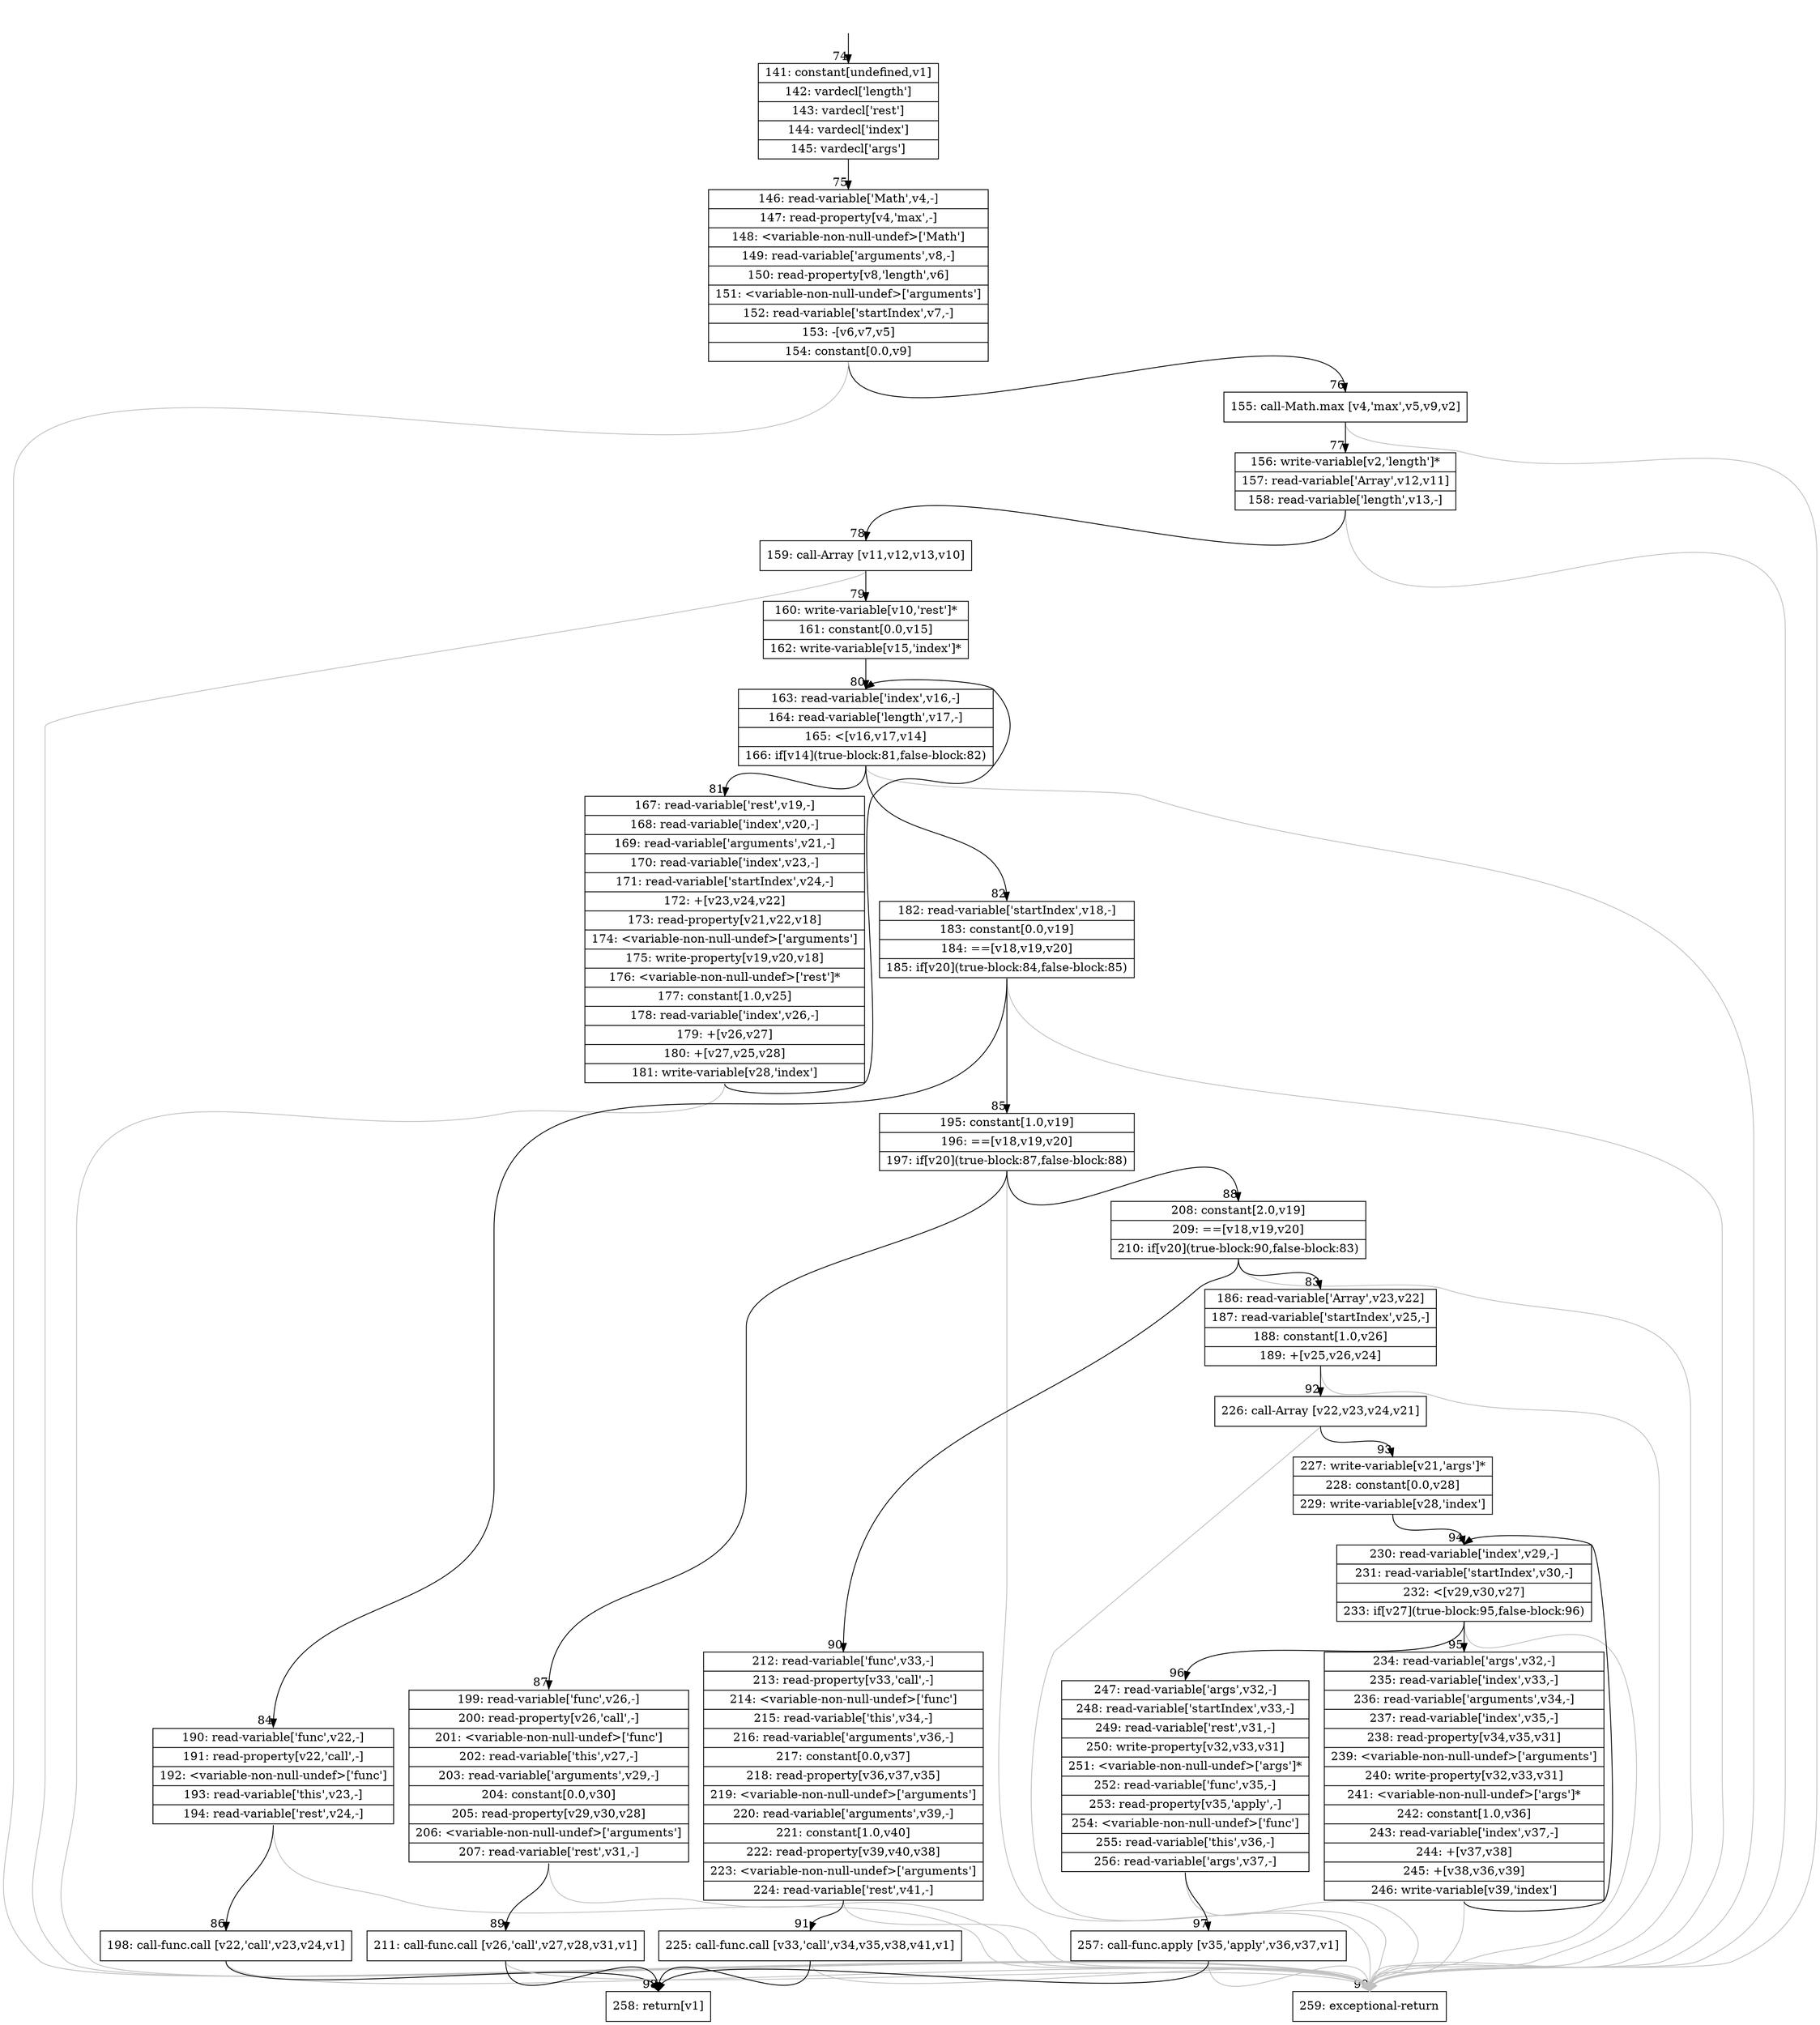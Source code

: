 digraph {
rankdir="TD"
BB_entry12[shape=none,label=""];
BB_entry12 -> BB74 [tailport=s, headport=n, headlabel="    74"]
BB74 [shape=record label="{141: constant[undefined,v1]|142: vardecl['length']|143: vardecl['rest']|144: vardecl['index']|145: vardecl['args']}" ] 
BB74 -> BB75 [tailport=s, headport=n, headlabel="      75"]
BB75 [shape=record label="{146: read-variable['Math',v4,-]|147: read-property[v4,'max',-]|148: \<variable-non-null-undef\>['Math']|149: read-variable['arguments',v8,-]|150: read-property[v8,'length',v6]|151: \<variable-non-null-undef\>['arguments']|152: read-variable['startIndex',v7,-]|153: -[v6,v7,v5]|154: constant[0.0,v9]}" ] 
BB75 -> BB76 [tailport=s, headport=n, headlabel="      76"]
BB75 -> BB99 [tailport=s, headport=n, color=gray, headlabel="      99"]
BB76 [shape=record label="{155: call-Math.max [v4,'max',v5,v9,v2]}" ] 
BB76 -> BB77 [tailport=s, headport=n, headlabel="      77"]
BB76 -> BB99 [tailport=s, headport=n, color=gray]
BB77 [shape=record label="{156: write-variable[v2,'length']*|157: read-variable['Array',v12,v11]|158: read-variable['length',v13,-]}" ] 
BB77 -> BB78 [tailport=s, headport=n, headlabel="      78"]
BB77 -> BB99 [tailport=s, headport=n, color=gray]
BB78 [shape=record label="{159: call-Array [v11,v12,v13,v10]}" ] 
BB78 -> BB79 [tailport=s, headport=n, headlabel="      79"]
BB78 -> BB99 [tailport=s, headport=n, color=gray]
BB79 [shape=record label="{160: write-variable[v10,'rest']*|161: constant[0.0,v15]|162: write-variable[v15,'index']*}" ] 
BB79 -> BB80 [tailport=s, headport=n, headlabel="      80"]
BB80 [shape=record label="{163: read-variable['index',v16,-]|164: read-variable['length',v17,-]|165: \<[v16,v17,v14]|166: if[v14](true-block:81,false-block:82)}" ] 
BB80 -> BB81 [tailport=s, headport=n, headlabel="      81"]
BB80 -> BB82 [tailport=s, headport=n, headlabel="      82"]
BB80 -> BB99 [tailport=s, headport=n, color=gray]
BB81 [shape=record label="{167: read-variable['rest',v19,-]|168: read-variable['index',v20,-]|169: read-variable['arguments',v21,-]|170: read-variable['index',v23,-]|171: read-variable['startIndex',v24,-]|172: +[v23,v24,v22]|173: read-property[v21,v22,v18]|174: \<variable-non-null-undef\>['arguments']|175: write-property[v19,v20,v18]|176: \<variable-non-null-undef\>['rest']*|177: constant[1.0,v25]|178: read-variable['index',v26,-]|179: +[v26,v27]|180: +[v27,v25,v28]|181: write-variable[v28,'index']}" ] 
BB81 -> BB80 [tailport=s, headport=n]
BB81 -> BB99 [tailport=s, headport=n, color=gray]
BB82 [shape=record label="{182: read-variable['startIndex',v18,-]|183: constant[0.0,v19]|184: ==[v18,v19,v20]|185: if[v20](true-block:84,false-block:85)}" ] 
BB82 -> BB84 [tailport=s, headport=n, headlabel="      84"]
BB82 -> BB85 [tailport=s, headport=n, headlabel="      85"]
BB82 -> BB99 [tailport=s, headport=n, color=gray]
BB83 [shape=record label="{186: read-variable['Array',v23,v22]|187: read-variable['startIndex',v25,-]|188: constant[1.0,v26]|189: +[v25,v26,v24]}" ] 
BB83 -> BB92 [tailport=s, headport=n, headlabel="      92"]
BB83 -> BB99 [tailport=s, headport=n, color=gray]
BB84 [shape=record label="{190: read-variable['func',v22,-]|191: read-property[v22,'call',-]|192: \<variable-non-null-undef\>['func']|193: read-variable['this',v23,-]|194: read-variable['rest',v24,-]}" ] 
BB84 -> BB86 [tailport=s, headport=n, headlabel="      86"]
BB84 -> BB99 [tailport=s, headport=n, color=gray]
BB85 [shape=record label="{195: constant[1.0,v19]|196: ==[v18,v19,v20]|197: if[v20](true-block:87,false-block:88)}" ] 
BB85 -> BB87 [tailport=s, headport=n, headlabel="      87"]
BB85 -> BB88 [tailport=s, headport=n, headlabel="      88"]
BB85 -> BB99 [tailport=s, headport=n, color=gray]
BB86 [shape=record label="{198: call-func.call [v22,'call',v23,v24,v1]}" ] 
BB86 -> BB98 [tailport=s, headport=n, headlabel="      98"]
BB86 -> BB99 [tailport=s, headport=n, color=gray]
BB87 [shape=record label="{199: read-variable['func',v26,-]|200: read-property[v26,'call',-]|201: \<variable-non-null-undef\>['func']|202: read-variable['this',v27,-]|203: read-variable['arguments',v29,-]|204: constant[0.0,v30]|205: read-property[v29,v30,v28]|206: \<variable-non-null-undef\>['arguments']|207: read-variable['rest',v31,-]}" ] 
BB87 -> BB89 [tailport=s, headport=n, headlabel="      89"]
BB87 -> BB99 [tailport=s, headport=n, color=gray]
BB88 [shape=record label="{208: constant[2.0,v19]|209: ==[v18,v19,v20]|210: if[v20](true-block:90,false-block:83)}" ] 
BB88 -> BB90 [tailport=s, headport=n, headlabel="      90"]
BB88 -> BB83 [tailport=s, headport=n, headlabel="      83"]
BB88 -> BB99 [tailport=s, headport=n, color=gray]
BB89 [shape=record label="{211: call-func.call [v26,'call',v27,v28,v31,v1]}" ] 
BB89 -> BB98 [tailport=s, headport=n]
BB89 -> BB99 [tailport=s, headport=n, color=gray]
BB90 [shape=record label="{212: read-variable['func',v33,-]|213: read-property[v33,'call',-]|214: \<variable-non-null-undef\>['func']|215: read-variable['this',v34,-]|216: read-variable['arguments',v36,-]|217: constant[0.0,v37]|218: read-property[v36,v37,v35]|219: \<variable-non-null-undef\>['arguments']|220: read-variable['arguments',v39,-]|221: constant[1.0,v40]|222: read-property[v39,v40,v38]|223: \<variable-non-null-undef\>['arguments']|224: read-variable['rest',v41,-]}" ] 
BB90 -> BB91 [tailport=s, headport=n, headlabel="      91"]
BB90 -> BB99 [tailport=s, headport=n, color=gray]
BB91 [shape=record label="{225: call-func.call [v33,'call',v34,v35,v38,v41,v1]}" ] 
BB91 -> BB98 [tailport=s, headport=n]
BB91 -> BB99 [tailport=s, headport=n, color=gray]
BB92 [shape=record label="{226: call-Array [v22,v23,v24,v21]}" ] 
BB92 -> BB93 [tailport=s, headport=n, headlabel="      93"]
BB92 -> BB99 [tailport=s, headport=n, color=gray]
BB93 [shape=record label="{227: write-variable[v21,'args']*|228: constant[0.0,v28]|229: write-variable[v28,'index']}" ] 
BB93 -> BB94 [tailport=s, headport=n, headlabel="      94"]
BB94 [shape=record label="{230: read-variable['index',v29,-]|231: read-variable['startIndex',v30,-]|232: \<[v29,v30,v27]|233: if[v27](true-block:95,false-block:96)}" ] 
BB94 -> BB95 [tailport=s, headport=n, headlabel="      95"]
BB94 -> BB96 [tailport=s, headport=n, headlabel="      96"]
BB94 -> BB99 [tailport=s, headport=n, color=gray]
BB95 [shape=record label="{234: read-variable['args',v32,-]|235: read-variable['index',v33,-]|236: read-variable['arguments',v34,-]|237: read-variable['index',v35,-]|238: read-property[v34,v35,v31]|239: \<variable-non-null-undef\>['arguments']|240: write-property[v32,v33,v31]|241: \<variable-non-null-undef\>['args']*|242: constant[1.0,v36]|243: read-variable['index',v37,-]|244: +[v37,v38]|245: +[v38,v36,v39]|246: write-variable[v39,'index']}" ] 
BB95 -> BB94 [tailport=s, headport=n]
BB95 -> BB99 [tailport=s, headport=n, color=gray]
BB96 [shape=record label="{247: read-variable['args',v32,-]|248: read-variable['startIndex',v33,-]|249: read-variable['rest',v31,-]|250: write-property[v32,v33,v31]|251: \<variable-non-null-undef\>['args']*|252: read-variable['func',v35,-]|253: read-property[v35,'apply',-]|254: \<variable-non-null-undef\>['func']|255: read-variable['this',v36,-]|256: read-variable['args',v37,-]}" ] 
BB96 -> BB97 [tailport=s, headport=n, headlabel="      97"]
BB96 -> BB99 [tailport=s, headport=n, color=gray]
BB97 [shape=record label="{257: call-func.apply [v35,'apply',v36,v37,v1]}" ] 
BB97 -> BB98 [tailport=s, headport=n]
BB97 -> BB99 [tailport=s, headport=n, color=gray]
BB98 [shape=record label="{258: return[v1]}" ] 
BB99 [shape=record label="{259: exceptional-return}" ] 
//#$~ 119
}
